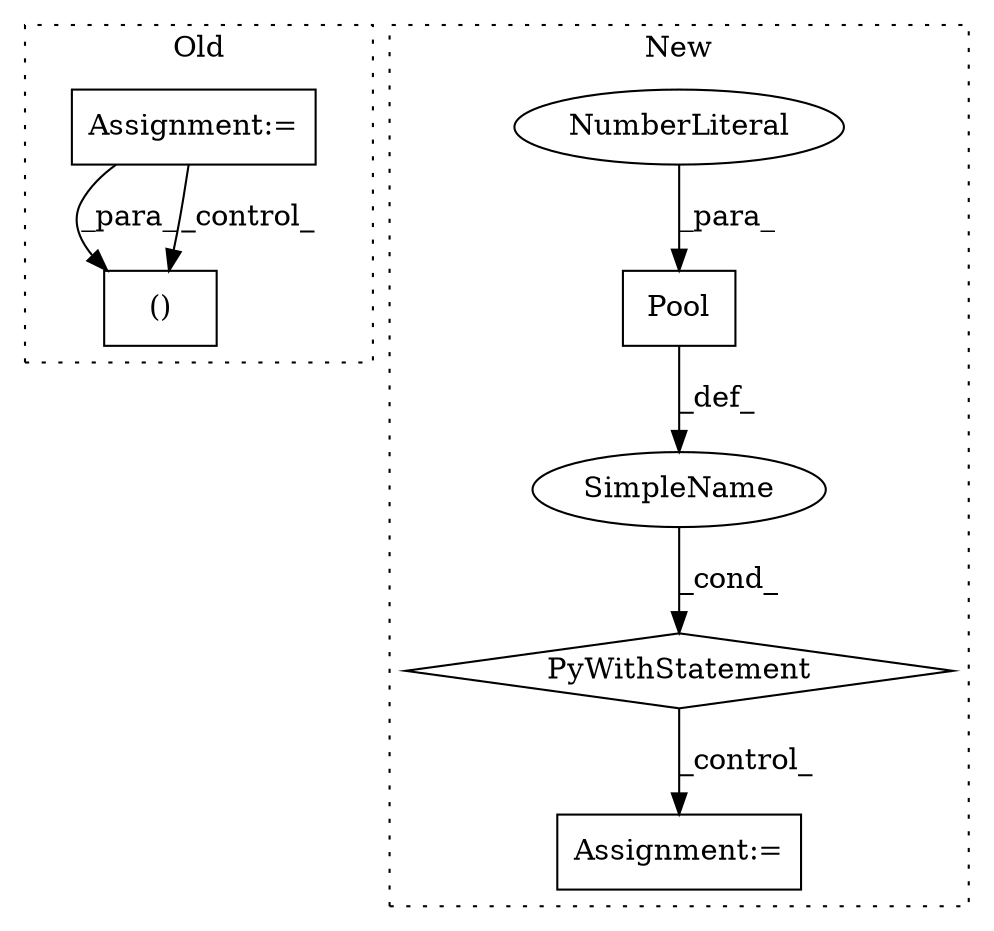 digraph G {
subgraph cluster0 {
1 [label="()" a="106" s="1404" l="45" shape="box"];
7 [label="Assignment:=" a="7" s="970" l="2" shape="box"];
label = "Old";
style="dotted";
}
subgraph cluster1 {
2 [label="Pool" a="32" s="1891,1897" l="5,1" shape="box"];
3 [label="NumberLiteral" a="34" s="1896" l="1" shape="ellipse"];
4 [label="Assignment:=" a="7" s="1934" l="4" shape="box"];
5 [label="SimpleName" a="42" s="" l="" shape="ellipse"];
6 [label="PyWithStatement" a="104" s="1881,1898" l="10,2" shape="diamond"];
label = "New";
style="dotted";
}
2 -> 5 [label="_def_"];
3 -> 2 [label="_para_"];
5 -> 6 [label="_cond_"];
6 -> 4 [label="_control_"];
7 -> 1 [label="_para_"];
7 -> 1 [label="_control_"];
}